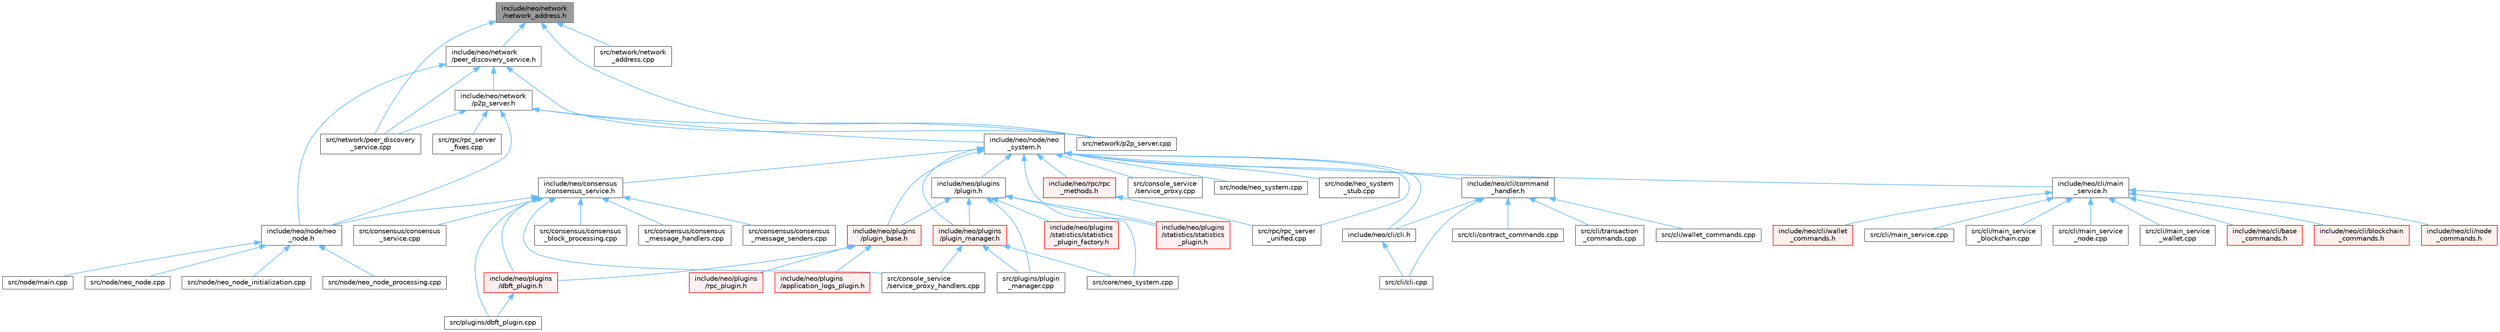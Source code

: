 digraph "include/neo/network/network_address.h"
{
 // LATEX_PDF_SIZE
  bgcolor="transparent";
  edge [fontname=Helvetica,fontsize=10,labelfontname=Helvetica,labelfontsize=10];
  node [fontname=Helvetica,fontsize=10,shape=box,height=0.2,width=0.4];
  Node1 [id="Node000001",label="include/neo/network\l/network_address.h",height=0.2,width=0.4,color="gray40", fillcolor="grey60", style="filled", fontcolor="black",tooltip=" "];
  Node1 -> Node2 [id="edge1_Node000001_Node000002",dir="back",color="steelblue1",style="solid",tooltip=" "];
  Node2 [id="Node000002",label="include/neo/network\l/peer_discovery_service.h",height=0.2,width=0.4,color="grey40", fillcolor="white", style="filled",URL="$peer__discovery__service_8h.html",tooltip=" "];
  Node2 -> Node3 [id="edge2_Node000002_Node000003",dir="back",color="steelblue1",style="solid",tooltip=" "];
  Node3 [id="Node000003",label="include/neo/network\l/p2p_server.h",height=0.2,width=0.4,color="grey40", fillcolor="white", style="filled",URL="$p2p__server_8h.html",tooltip=" "];
  Node3 -> Node4 [id="edge3_Node000003_Node000004",dir="back",color="steelblue1",style="solid",tooltip=" "];
  Node4 [id="Node000004",label="include/neo/node/neo\l_node.h",height=0.2,width=0.4,color="grey40", fillcolor="white", style="filled",URL="$neo__node_8h.html",tooltip=" "];
  Node4 -> Node5 [id="edge4_Node000004_Node000005",dir="back",color="steelblue1",style="solid",tooltip=" "];
  Node5 [id="Node000005",label="src/node/main.cpp",height=0.2,width=0.4,color="grey40", fillcolor="white", style="filled",URL="$main_8cpp.html",tooltip="Main entry point for Neo C++ Node."];
  Node4 -> Node6 [id="edge5_Node000004_Node000006",dir="back",color="steelblue1",style="solid",tooltip=" "];
  Node6 [id="Node000006",label="src/node/neo_node.cpp",height=0.2,width=0.4,color="grey40", fillcolor="white", style="filled",URL="$neo__node_8cpp.html",tooltip=" "];
  Node4 -> Node7 [id="edge6_Node000004_Node000007",dir="back",color="steelblue1",style="solid",tooltip=" "];
  Node7 [id="Node000007",label="src/node/neo_node_initialization.cpp",height=0.2,width=0.4,color="grey40", fillcolor="white", style="filled",URL="$neo__node__initialization_8cpp.html",tooltip=" "];
  Node4 -> Node8 [id="edge7_Node000004_Node000008",dir="back",color="steelblue1",style="solid",tooltip=" "];
  Node8 [id="Node000008",label="src/node/neo_node_processing.cpp",height=0.2,width=0.4,color="grey40", fillcolor="white", style="filled",URL="$neo__node__processing_8cpp.html",tooltip=" "];
  Node3 -> Node9 [id="edge8_Node000003_Node000009",dir="back",color="steelblue1",style="solid",tooltip=" "];
  Node9 [id="Node000009",label="include/neo/node/neo\l_system.h",height=0.2,width=0.4,color="grey40", fillcolor="white", style="filled",URL="$node_2neo__system_8h.html",tooltip=" "];
  Node9 -> Node10 [id="edge9_Node000009_Node000010",dir="back",color="steelblue1",style="solid",tooltip=" "];
  Node10 [id="Node000010",label="include/neo/cli/cli.h",height=0.2,width=0.4,color="grey40", fillcolor="white", style="filled",URL="$cli_8h.html",tooltip=" "];
  Node10 -> Node11 [id="edge10_Node000010_Node000011",dir="back",color="steelblue1",style="solid",tooltip=" "];
  Node11 [id="Node000011",label="src/cli/cli.cpp",height=0.2,width=0.4,color="grey40", fillcolor="white", style="filled",URL="$cli_8cpp.html",tooltip=" "];
  Node9 -> Node12 [id="edge11_Node000009_Node000012",dir="back",color="steelblue1",style="solid",tooltip=" "];
  Node12 [id="Node000012",label="include/neo/cli/command\l_handler.h",height=0.2,width=0.4,color="grey40", fillcolor="white", style="filled",URL="$command__handler_8h.html",tooltip=" "];
  Node12 -> Node10 [id="edge12_Node000012_Node000010",dir="back",color="steelblue1",style="solid",tooltip=" "];
  Node12 -> Node11 [id="edge13_Node000012_Node000011",dir="back",color="steelblue1",style="solid",tooltip=" "];
  Node12 -> Node13 [id="edge14_Node000012_Node000013",dir="back",color="steelblue1",style="solid",tooltip=" "];
  Node13 [id="Node000013",label="src/cli/contract_commands.cpp",height=0.2,width=0.4,color="grey40", fillcolor="white", style="filled",URL="$contract__commands_8cpp.html",tooltip=" "];
  Node12 -> Node14 [id="edge15_Node000012_Node000014",dir="back",color="steelblue1",style="solid",tooltip=" "];
  Node14 [id="Node000014",label="src/cli/transaction\l_commands.cpp",height=0.2,width=0.4,color="grey40", fillcolor="white", style="filled",URL="$transaction__commands_8cpp.html",tooltip=" "];
  Node12 -> Node15 [id="edge16_Node000012_Node000015",dir="back",color="steelblue1",style="solid",tooltip=" "];
  Node15 [id="Node000015",label="src/cli/wallet_commands.cpp",height=0.2,width=0.4,color="grey40", fillcolor="white", style="filled",URL="$wallet__commands_8cpp.html",tooltip=" "];
  Node9 -> Node16 [id="edge17_Node000009_Node000016",dir="back",color="steelblue1",style="solid",tooltip=" "];
  Node16 [id="Node000016",label="include/neo/cli/main\l_service.h",height=0.2,width=0.4,color="grey40", fillcolor="white", style="filled",URL="$main__service_8h.html",tooltip=" "];
  Node16 -> Node17 [id="edge18_Node000016_Node000017",dir="back",color="steelblue1",style="solid",tooltip=" "];
  Node17 [id="Node000017",label="include/neo/cli/base\l_commands.h",height=0.2,width=0.4,color="red", fillcolor="#FFF0F0", style="filled",URL="$base__commands_8h.html",tooltip=" "];
  Node16 -> Node19 [id="edge19_Node000016_Node000019",dir="back",color="steelblue1",style="solid",tooltip=" "];
  Node19 [id="Node000019",label="include/neo/cli/blockchain\l_commands.h",height=0.2,width=0.4,color="red", fillcolor="#FFF0F0", style="filled",URL="$blockchain__commands_8h.html",tooltip=" "];
  Node16 -> Node21 [id="edge20_Node000016_Node000021",dir="back",color="steelblue1",style="solid",tooltip=" "];
  Node21 [id="Node000021",label="include/neo/cli/node\l_commands.h",height=0.2,width=0.4,color="red", fillcolor="#FFF0F0", style="filled",URL="$node__commands_8h.html",tooltip=" "];
  Node16 -> Node23 [id="edge21_Node000016_Node000023",dir="back",color="steelblue1",style="solid",tooltip=" "];
  Node23 [id="Node000023",label="include/neo/cli/wallet\l_commands.h",height=0.2,width=0.4,color="red", fillcolor="#FFF0F0", style="filled",URL="$wallet__commands_8h.html",tooltip=" "];
  Node16 -> Node25 [id="edge22_Node000016_Node000025",dir="back",color="steelblue1",style="solid",tooltip=" "];
  Node25 [id="Node000025",label="src/cli/main_service.cpp",height=0.2,width=0.4,color="grey40", fillcolor="white", style="filled",URL="$main__service_8cpp.html",tooltip=" "];
  Node16 -> Node26 [id="edge23_Node000016_Node000026",dir="back",color="steelblue1",style="solid",tooltip=" "];
  Node26 [id="Node000026",label="src/cli/main_service\l_blockchain.cpp",height=0.2,width=0.4,color="grey40", fillcolor="white", style="filled",URL="$main__service__blockchain_8cpp.html",tooltip=" "];
  Node16 -> Node27 [id="edge24_Node000016_Node000027",dir="back",color="steelblue1",style="solid",tooltip=" "];
  Node27 [id="Node000027",label="src/cli/main_service\l_node.cpp",height=0.2,width=0.4,color="grey40", fillcolor="white", style="filled",URL="$main__service__node_8cpp.html",tooltip=" "];
  Node16 -> Node28 [id="edge25_Node000016_Node000028",dir="back",color="steelblue1",style="solid",tooltip=" "];
  Node28 [id="Node000028",label="src/cli/main_service\l_wallet.cpp",height=0.2,width=0.4,color="grey40", fillcolor="white", style="filled",URL="$main__service__wallet_8cpp.html",tooltip=" "];
  Node9 -> Node29 [id="edge26_Node000009_Node000029",dir="back",color="steelblue1",style="solid",tooltip=" "];
  Node29 [id="Node000029",label="include/neo/consensus\l/consensus_service.h",height=0.2,width=0.4,color="grey40", fillcolor="white", style="filled",URL="$consensus__service_8h.html",tooltip=" "];
  Node29 -> Node4 [id="edge27_Node000029_Node000004",dir="back",color="steelblue1",style="solid",tooltip=" "];
  Node29 -> Node30 [id="edge28_Node000029_Node000030",dir="back",color="steelblue1",style="solid",tooltip=" "];
  Node30 [id="Node000030",label="include/neo/plugins\l/dbft_plugin.h",height=0.2,width=0.4,color="red", fillcolor="#FFF0F0", style="filled",URL="$dbft__plugin_8h.html",tooltip=" "];
  Node30 -> Node31 [id="edge29_Node000030_Node000031",dir="back",color="steelblue1",style="solid",tooltip=" "];
  Node31 [id="Node000031",label="src/plugins/dbft_plugin.cpp",height=0.2,width=0.4,color="grey40", fillcolor="white", style="filled",URL="$dbft__plugin_8cpp.html",tooltip=" "];
  Node29 -> Node33 [id="edge30_Node000029_Node000033",dir="back",color="steelblue1",style="solid",tooltip=" "];
  Node33 [id="Node000033",label="src/consensus/consensus\l_block_processing.cpp",height=0.2,width=0.4,color="grey40", fillcolor="white", style="filled",URL="$consensus__block__processing_8cpp.html",tooltip=" "];
  Node29 -> Node34 [id="edge31_Node000029_Node000034",dir="back",color="steelblue1",style="solid",tooltip=" "];
  Node34 [id="Node000034",label="src/consensus/consensus\l_message_handlers.cpp",height=0.2,width=0.4,color="grey40", fillcolor="white", style="filled",URL="$consensus__message__handlers_8cpp.html",tooltip=" "];
  Node29 -> Node35 [id="edge32_Node000029_Node000035",dir="back",color="steelblue1",style="solid",tooltip=" "];
  Node35 [id="Node000035",label="src/consensus/consensus\l_message_senders.cpp",height=0.2,width=0.4,color="grey40", fillcolor="white", style="filled",URL="$consensus__message__senders_8cpp.html",tooltip=" "];
  Node29 -> Node36 [id="edge33_Node000029_Node000036",dir="back",color="steelblue1",style="solid",tooltip=" "];
  Node36 [id="Node000036",label="src/consensus/consensus\l_service.cpp",height=0.2,width=0.4,color="grey40", fillcolor="white", style="filled",URL="$consensus__service_8cpp.html",tooltip=" "];
  Node29 -> Node37 [id="edge34_Node000029_Node000037",dir="back",color="steelblue1",style="solid",tooltip=" "];
  Node37 [id="Node000037",label="src/console_service\l/service_proxy_handlers.cpp",height=0.2,width=0.4,color="grey40", fillcolor="white", style="filled",URL="$service__proxy__handlers_8cpp.html",tooltip=" "];
  Node29 -> Node31 [id="edge35_Node000029_Node000031",dir="back",color="steelblue1",style="solid",tooltip=" "];
  Node9 -> Node38 [id="edge36_Node000009_Node000038",dir="back",color="steelblue1",style="solid",tooltip=" "];
  Node38 [id="Node000038",label="include/neo/plugins\l/plugin.h",height=0.2,width=0.4,color="grey40", fillcolor="white", style="filled",URL="$plugins_2plugin_8h.html",tooltip=" "];
  Node38 -> Node39 [id="edge37_Node000038_Node000039",dir="back",color="steelblue1",style="solid",tooltip=" "];
  Node39 [id="Node000039",label="include/neo/plugins\l/plugin_base.h",height=0.2,width=0.4,color="red", fillcolor="#FFF0F0", style="filled",URL="$plugin__base_8h.html",tooltip=" "];
  Node39 -> Node40 [id="edge38_Node000039_Node000040",dir="back",color="steelblue1",style="solid",tooltip=" "];
  Node40 [id="Node000040",label="include/neo/plugins\l/application_logs_plugin.h",height=0.2,width=0.4,color="red", fillcolor="#FFF0F0", style="filled",URL="$application__logs__plugin_8h.html",tooltip=" "];
  Node39 -> Node30 [id="edge39_Node000039_Node000030",dir="back",color="steelblue1",style="solid",tooltip=" "];
  Node39 -> Node42 [id="edge40_Node000039_Node000042",dir="back",color="steelblue1",style="solid",tooltip=" "];
  Node42 [id="Node000042",label="include/neo/plugins\l/rpc_plugin.h",height=0.2,width=0.4,color="red", fillcolor="#FFF0F0", style="filled",URL="$rpc__plugin_8h.html",tooltip=" "];
  Node38 -> Node53 [id="edge41_Node000038_Node000053",dir="back",color="steelblue1",style="solid",tooltip=" "];
  Node53 [id="Node000053",label="include/neo/plugins\l/plugin_manager.h",height=0.2,width=0.4,color="red", fillcolor="#FFF0F0", style="filled",URL="$plugin__manager_8h.html",tooltip=" "];
  Node53 -> Node37 [id="edge42_Node000053_Node000037",dir="back",color="steelblue1",style="solid",tooltip=" "];
  Node53 -> Node54 [id="edge43_Node000053_Node000054",dir="back",color="steelblue1",style="solid",tooltip=" "];
  Node54 [id="Node000054",label="src/core/neo_system.cpp",height=0.2,width=0.4,color="grey40", fillcolor="white", style="filled",URL="$core_2neo__system_8cpp.html",tooltip=" "];
  Node53 -> Node55 [id="edge44_Node000053_Node000055",dir="back",color="steelblue1",style="solid",tooltip=" "];
  Node55 [id="Node000055",label="src/plugins/plugin\l_manager.cpp",height=0.2,width=0.4,color="grey40", fillcolor="white", style="filled",URL="$plugin__manager_8cpp.html",tooltip=" "];
  Node38 -> Node56 [id="edge45_Node000038_Node000056",dir="back",color="steelblue1",style="solid",tooltip=" "];
  Node56 [id="Node000056",label="include/neo/plugins\l/statistics/statistics\l_plugin.h",height=0.2,width=0.4,color="red", fillcolor="#FFF0F0", style="filled",URL="$statistics_2statistics__plugin_8h.html",tooltip=" "];
  Node38 -> Node59 [id="edge46_Node000038_Node000059",dir="back",color="steelblue1",style="solid",tooltip=" "];
  Node59 [id="Node000059",label="include/neo/plugins\l/statistics/statistics\l_plugin_factory.h",height=0.2,width=0.4,color="red", fillcolor="#FFF0F0", style="filled",URL="$statistics__plugin__factory_8h.html",tooltip=" "];
  Node38 -> Node54 [id="edge47_Node000038_Node000054",dir="back",color="steelblue1",style="solid",tooltip=" "];
  Node38 -> Node55 [id="edge48_Node000038_Node000055",dir="back",color="steelblue1",style="solid",tooltip=" "];
  Node9 -> Node39 [id="edge49_Node000009_Node000039",dir="back",color="steelblue1",style="solid",tooltip=" "];
  Node9 -> Node53 [id="edge50_Node000009_Node000053",dir="back",color="steelblue1",style="solid",tooltip=" "];
  Node9 -> Node56 [id="edge51_Node000009_Node000056",dir="back",color="steelblue1",style="solid",tooltip=" "];
  Node9 -> Node60 [id="edge52_Node000009_Node000060",dir="back",color="steelblue1",style="solid",tooltip=" "];
  Node60 [id="Node000060",label="include/neo/rpc/rpc\l_methods.h",height=0.2,width=0.4,color="red", fillcolor="#FFF0F0", style="filled",URL="$rpc__methods_8h.html",tooltip=" "];
  Node60 -> Node65 [id="edge53_Node000060_Node000065",dir="back",color="steelblue1",style="solid",tooltip=" "];
  Node65 [id="Node000065",label="src/rpc/rpc_server\l_unified.cpp",height=0.2,width=0.4,color="grey40", fillcolor="white", style="filled",URL="$rpc__server__unified_8cpp.html",tooltip=" "];
  Node9 -> Node66 [id="edge54_Node000009_Node000066",dir="back",color="steelblue1",style="solid",tooltip=" "];
  Node66 [id="Node000066",label="src/console_service\l/service_proxy.cpp",height=0.2,width=0.4,color="grey40", fillcolor="white", style="filled",URL="$service__proxy_8cpp.html",tooltip=" "];
  Node9 -> Node67 [id="edge55_Node000009_Node000067",dir="back",color="steelblue1",style="solid",tooltip=" "];
  Node67 [id="Node000067",label="src/node/neo_system.cpp",height=0.2,width=0.4,color="grey40", fillcolor="white", style="filled",URL="$node_2neo__system_8cpp.html",tooltip=" "];
  Node9 -> Node68 [id="edge56_Node000009_Node000068",dir="back",color="steelblue1",style="solid",tooltip=" "];
  Node68 [id="Node000068",label="src/node/neo_system\l_stub.cpp",height=0.2,width=0.4,color="grey40", fillcolor="white", style="filled",URL="$neo__system__stub_8cpp.html",tooltip=" "];
  Node9 -> Node65 [id="edge57_Node000009_Node000065",dir="back",color="steelblue1",style="solid",tooltip=" "];
  Node3 -> Node69 [id="edge58_Node000003_Node000069",dir="back",color="steelblue1",style="solid",tooltip=" "];
  Node69 [id="Node000069",label="src/network/p2p_server.cpp",height=0.2,width=0.4,color="grey40", fillcolor="white", style="filled",URL="$p2p__server_8cpp.html",tooltip=" "];
  Node3 -> Node70 [id="edge59_Node000003_Node000070",dir="back",color="steelblue1",style="solid",tooltip=" "];
  Node70 [id="Node000070",label="src/network/peer_discovery\l_service.cpp",height=0.2,width=0.4,color="grey40", fillcolor="white", style="filled",URL="$peer__discovery__service_8cpp.html",tooltip=" "];
  Node3 -> Node71 [id="edge60_Node000003_Node000071",dir="back",color="steelblue1",style="solid",tooltip=" "];
  Node71 [id="Node000071",label="src/rpc/rpc_server\l_fixes.cpp",height=0.2,width=0.4,color="grey40", fillcolor="white", style="filled",URL="$rpc__server__fixes_8cpp.html",tooltip=" "];
  Node2 -> Node4 [id="edge61_Node000002_Node000004",dir="back",color="steelblue1",style="solid",tooltip=" "];
  Node2 -> Node69 [id="edge62_Node000002_Node000069",dir="back",color="steelblue1",style="solid",tooltip=" "];
  Node2 -> Node70 [id="edge63_Node000002_Node000070",dir="back",color="steelblue1",style="solid",tooltip=" "];
  Node1 -> Node72 [id="edge64_Node000001_Node000072",dir="back",color="steelblue1",style="solid",tooltip=" "];
  Node72 [id="Node000072",label="src/network/network\l_address.cpp",height=0.2,width=0.4,color="grey40", fillcolor="white", style="filled",URL="$network__address_8cpp.html",tooltip=" "];
  Node1 -> Node69 [id="edge65_Node000001_Node000069",dir="back",color="steelblue1",style="solid",tooltip=" "];
  Node1 -> Node70 [id="edge66_Node000001_Node000070",dir="back",color="steelblue1",style="solid",tooltip=" "];
}
